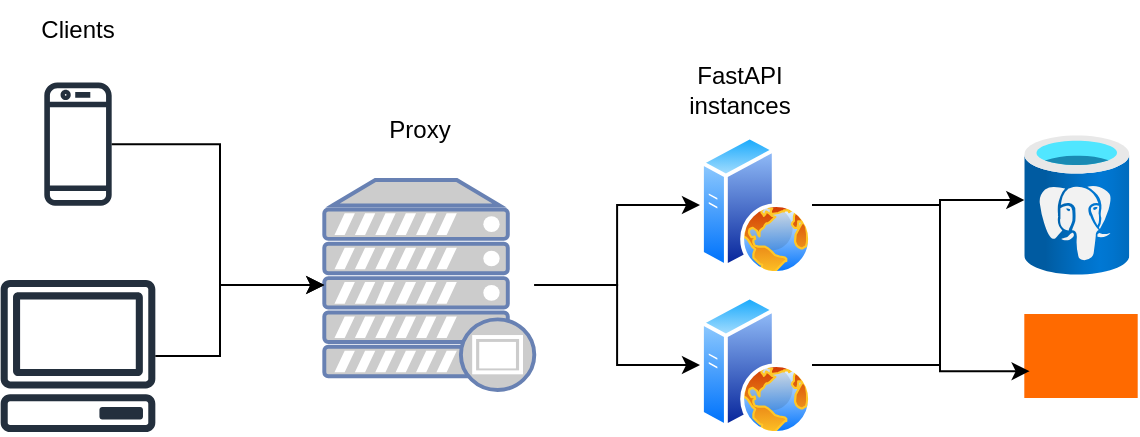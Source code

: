 <mxfile version="26.0.8">
  <diagram name="Page-1" id="GLl4QDrcIi_mFu9pZ8Us">
    <mxGraphModel dx="2390" dy="1250" grid="1" gridSize="10" guides="1" tooltips="1" connect="1" arrows="1" fold="1" page="1" pageScale="1" pageWidth="850" pageHeight="1100" math="0" shadow="0">
      <root>
        <mxCell id="0" />
        <mxCell id="1" parent="0" />
        <mxCell id="uq0FQUMXlLQK3n40BFO4-3" value="" style="sketch=0;outlineConnect=0;fontColor=#232F3E;gradientColor=none;fillColor=#232F3D;strokeColor=none;dashed=0;verticalLabelPosition=bottom;verticalAlign=top;align=center;html=1;fontSize=12;fontStyle=0;aspect=fixed;pointerEvents=1;shape=mxgraph.aws4.mobile_client;" vertex="1" parent="1">
          <mxGeometry x="192.15" y="450" width="33.69" height="64.09" as="geometry" />
        </mxCell>
        <mxCell id="uq0FQUMXlLQK3n40BFO4-14" value="" style="edgeStyle=orthogonalEdgeStyle;rounded=0;orthogonalLoop=1;jettySize=auto;html=1;" edge="1" parent="1" source="uq0FQUMXlLQK3n40BFO4-4" target="uq0FQUMXlLQK3n40BFO4-6">
          <mxGeometry relative="1" as="geometry" />
        </mxCell>
        <mxCell id="uq0FQUMXlLQK3n40BFO4-15" style="edgeStyle=orthogonalEdgeStyle;rounded=0;orthogonalLoop=1;jettySize=auto;html=1;" edge="1" parent="1" source="uq0FQUMXlLQK3n40BFO4-4" target="uq0FQUMXlLQK3n40BFO4-5">
          <mxGeometry relative="1" as="geometry" />
        </mxCell>
        <mxCell id="uq0FQUMXlLQK3n40BFO4-4" value="" style="fontColor=#0066CC;verticalAlign=top;verticalLabelPosition=bottom;labelPosition=center;align=center;html=1;outlineConnect=0;fillColor=#CCCCCC;strokeColor=#6881B3;gradientColor=none;gradientDirection=north;strokeWidth=2;shape=mxgraph.networks.proxy_server;" vertex="1" parent="1">
          <mxGeometry x="332.15" y="500" width="105" height="105" as="geometry" />
        </mxCell>
        <mxCell id="uq0FQUMXlLQK3n40BFO4-5" value="" style="image;aspect=fixed;perimeter=ellipsePerimeter;html=1;align=center;shadow=0;dashed=0;spacingTop=3;image=img/lib/active_directory/web_server.svg;" vertex="1" parent="1">
          <mxGeometry x="520" y="477.5" width="56" height="70" as="geometry" />
        </mxCell>
        <mxCell id="uq0FQUMXlLQK3n40BFO4-28" value="" style="edgeStyle=orthogonalEdgeStyle;rounded=0;orthogonalLoop=1;jettySize=auto;html=1;" edge="1" parent="1" source="uq0FQUMXlLQK3n40BFO4-6" target="uq0FQUMXlLQK3n40BFO4-10">
          <mxGeometry relative="1" as="geometry">
            <Array as="points">
              <mxPoint x="640" y="593" />
              <mxPoint x="640" y="510" />
            </Array>
          </mxGeometry>
        </mxCell>
        <mxCell id="uq0FQUMXlLQK3n40BFO4-6" value="" style="image;aspect=fixed;perimeter=ellipsePerimeter;html=1;align=center;shadow=0;dashed=0;spacingTop=3;image=img/lib/active_directory/web_server.svg;" vertex="1" parent="1">
          <mxGeometry x="520" y="557.5" width="56" height="70" as="geometry" />
        </mxCell>
        <mxCell id="uq0FQUMXlLQK3n40BFO4-9" value="" style="sketch=0;outlineConnect=0;fontColor=#232F3E;gradientColor=none;fillColor=#232F3D;strokeColor=none;dashed=0;verticalLabelPosition=bottom;verticalAlign=top;align=center;html=1;fontSize=12;fontStyle=0;aspect=fixed;pointerEvents=1;shape=mxgraph.aws4.client;" vertex="1" parent="1">
          <mxGeometry x="170.0" y="550" width="78" height="76" as="geometry" />
        </mxCell>
        <mxCell id="uq0FQUMXlLQK3n40BFO4-10" value="" style="image;aspect=fixed;html=1;points=[];align=center;fontSize=12;image=img/lib/azure2/databases/Azure_Database_PostgreSQL_Server.svg;" vertex="1" parent="1">
          <mxGeometry x="682.15" y="477.5" width="52.5" height="70" as="geometry" />
        </mxCell>
        <mxCell id="uq0FQUMXlLQK3n40BFO4-12" style="edgeStyle=orthogonalEdgeStyle;rounded=0;orthogonalLoop=1;jettySize=auto;html=1;entryX=0;entryY=0.5;entryDx=0;entryDy=0;entryPerimeter=0;" edge="1" parent="1" source="uq0FQUMXlLQK3n40BFO4-3" target="uq0FQUMXlLQK3n40BFO4-4">
          <mxGeometry relative="1" as="geometry">
            <Array as="points">
              <mxPoint x="280" y="482" />
              <mxPoint x="280" y="553" />
            </Array>
          </mxGeometry>
        </mxCell>
        <mxCell id="uq0FQUMXlLQK3n40BFO4-13" style="edgeStyle=orthogonalEdgeStyle;rounded=0;orthogonalLoop=1;jettySize=auto;html=1;entryX=0;entryY=0.5;entryDx=0;entryDy=0;entryPerimeter=0;" edge="1" parent="1" source="uq0FQUMXlLQK3n40BFO4-9" target="uq0FQUMXlLQK3n40BFO4-4">
          <mxGeometry relative="1" as="geometry">
            <Array as="points">
              <mxPoint x="280" y="588" />
              <mxPoint x="280" y="553" />
            </Array>
          </mxGeometry>
        </mxCell>
        <mxCell id="uq0FQUMXlLQK3n40BFO4-32" value="" style="points=[];aspect=fixed;html=1;align=center;shadow=0;dashed=0;fillColor=#FF6A00;strokeColor=none;shape=mxgraph.alibaba_cloud.kafka;" vertex="1" parent="1">
          <mxGeometry x="682.15" y="567" width="56.7" height="42" as="geometry" />
        </mxCell>
        <mxCell id="uq0FQUMXlLQK3n40BFO4-33" style="edgeStyle=orthogonalEdgeStyle;rounded=0;orthogonalLoop=1;jettySize=auto;html=1;entryX=0.047;entryY=0.681;entryDx=0;entryDy=0;entryPerimeter=0;" edge="1" parent="1" source="uq0FQUMXlLQK3n40BFO4-5" target="uq0FQUMXlLQK3n40BFO4-32">
          <mxGeometry relative="1" as="geometry">
            <Array as="points">
              <mxPoint x="640" y="513" />
              <mxPoint x="640" y="596" />
            </Array>
          </mxGeometry>
        </mxCell>
        <mxCell id="uq0FQUMXlLQK3n40BFO4-34" value="Clients" style="text;html=1;align=center;verticalAlign=middle;whiteSpace=wrap;rounded=0;" vertex="1" parent="1">
          <mxGeometry x="179" y="410" width="60" height="30" as="geometry" />
        </mxCell>
        <mxCell id="uq0FQUMXlLQK3n40BFO4-35" value="Proxy" style="text;html=1;align=center;verticalAlign=middle;whiteSpace=wrap;rounded=0;" vertex="1" parent="1">
          <mxGeometry x="350" y="460" width="60" height="30" as="geometry" />
        </mxCell>
        <mxCell id="uq0FQUMXlLQK3n40BFO4-36" value="FastAPI instances" style="text;html=1;align=center;verticalAlign=middle;whiteSpace=wrap;rounded=0;" vertex="1" parent="1">
          <mxGeometry x="510" y="440" width="60" height="30" as="geometry" />
        </mxCell>
      </root>
    </mxGraphModel>
  </diagram>
</mxfile>
